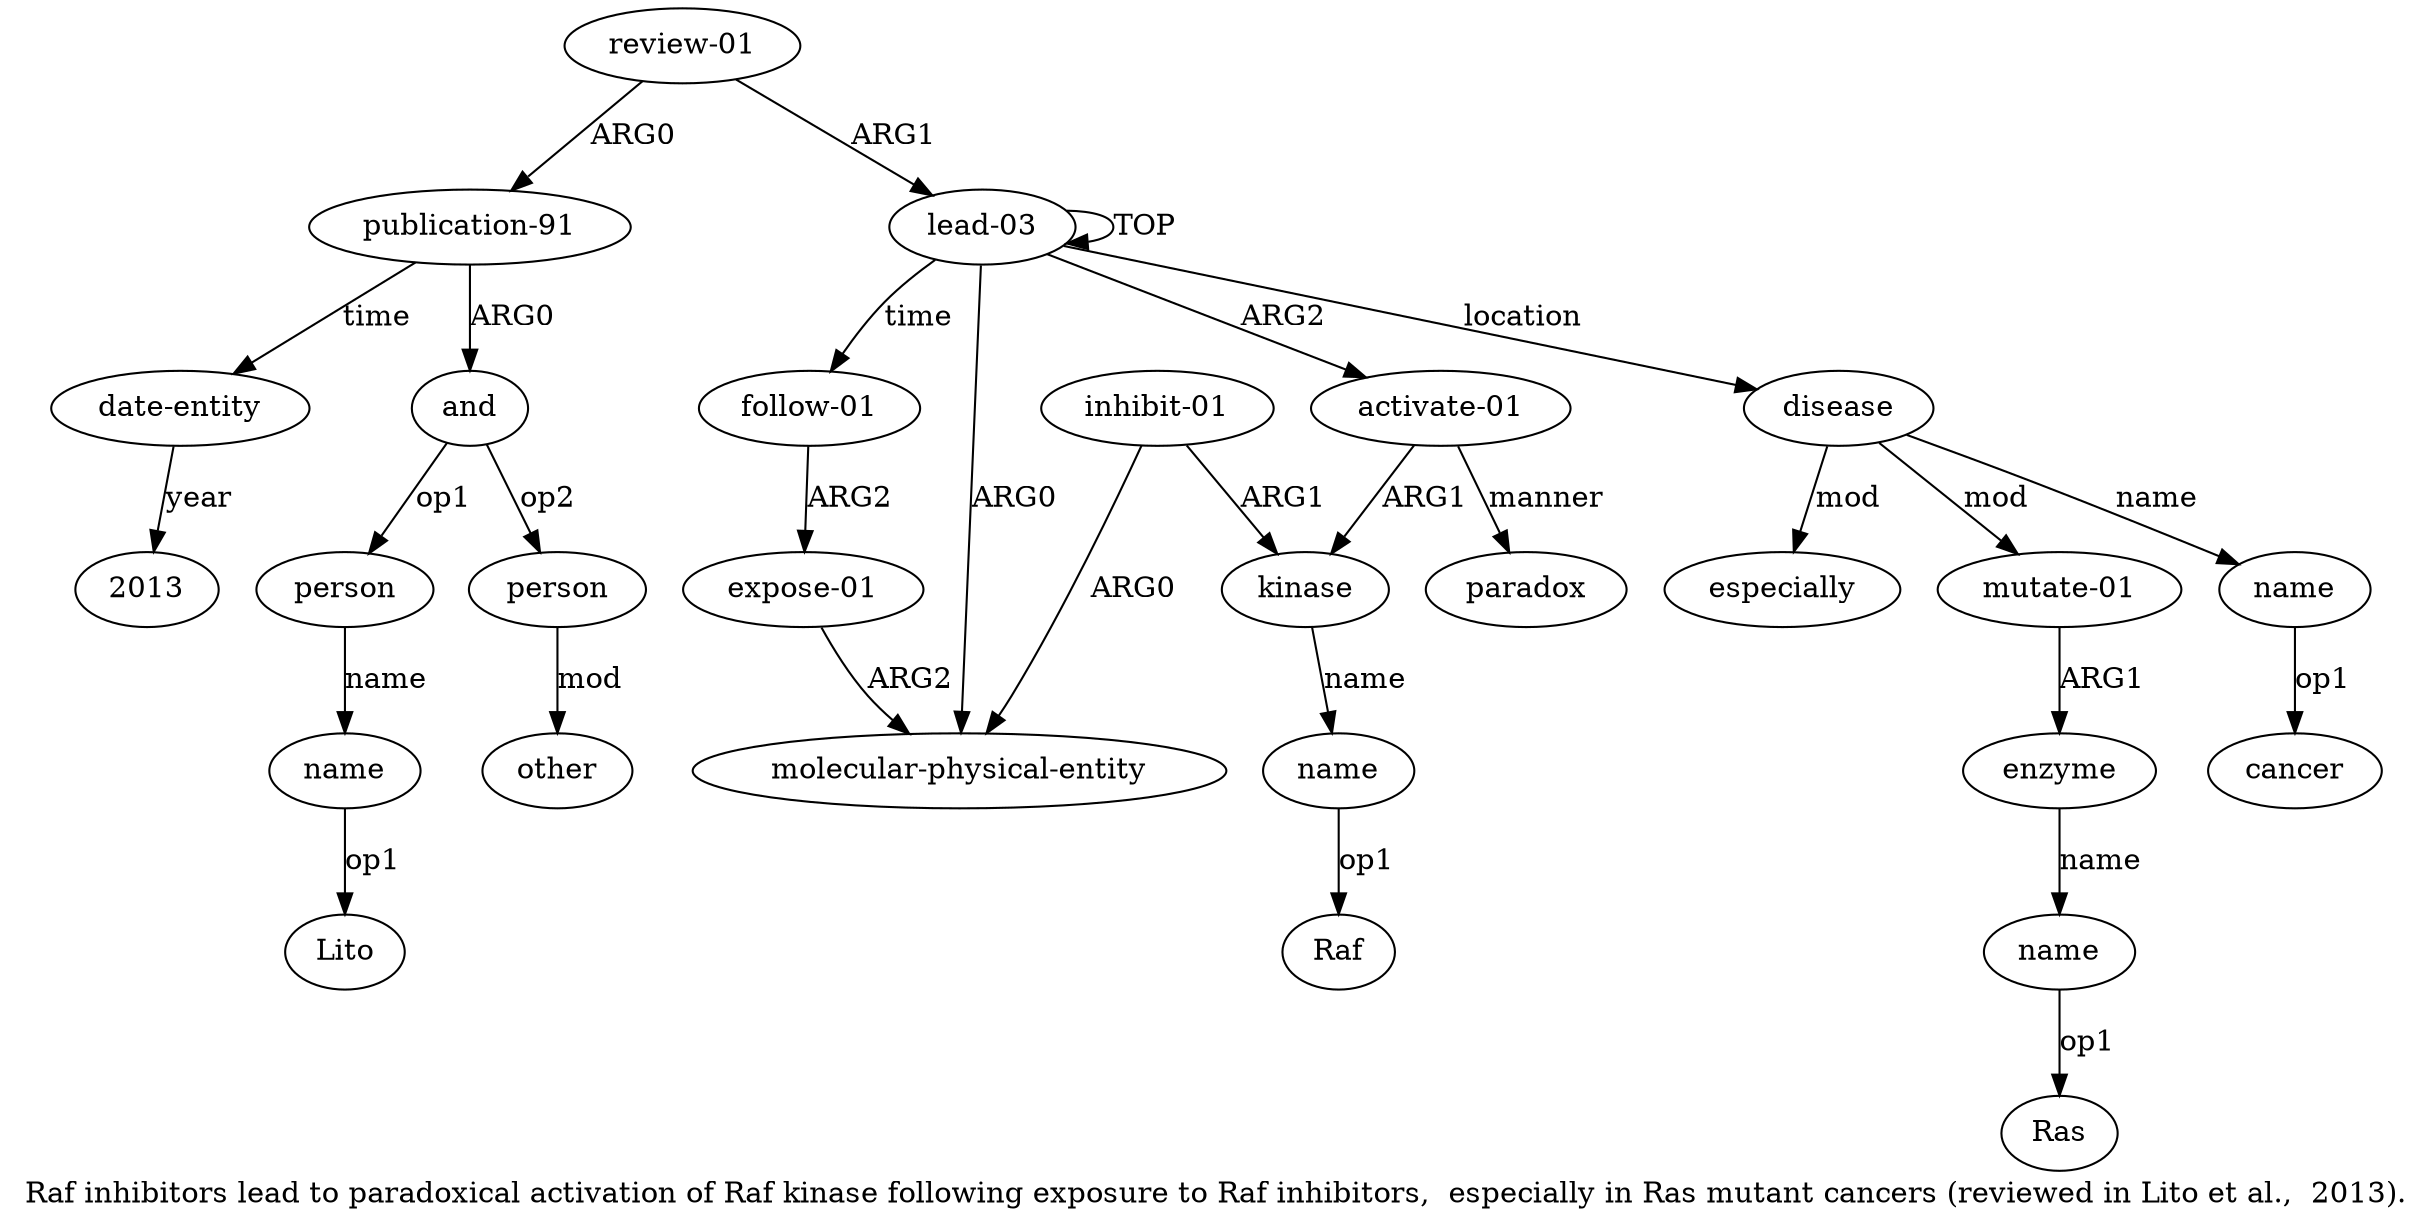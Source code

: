 digraph  {
	graph [label="Raf inhibitors lead to paradoxical activation of Raf kinase following exposure to Raf inhibitors,  especially in Ras mutant cancers (\
reviewed in Lito et al.,  2013)."];
	node [label="\N"];
	a20	 [color=black,
		gold_ind=20,
		gold_label="date-entity",
		label="date-entity",
		test_ind=20,
		test_label="date-entity"];
	"a20 2013"	 [color=black,
		gold_ind=-1,
		gold_label=2013,
		label=2013,
		test_ind=-1,
		test_label=2013];
	a20 -> "a20 2013" [key=0,
	color=black,
	gold_label=year,
	label=year,
	test_label=year];
a21 [color=black,
	gold_ind=21,
	gold_label="follow-01",
	label="follow-01",
	test_ind=21,
	test_label="follow-01"];
a22 [color=black,
	gold_ind=22,
	gold_label="expose-01",
	label="expose-01",
	test_ind=22,
	test_label="expose-01"];
a21 -> a22 [key=0,
color=black,
gold_label=ARG2,
label=ARG2,
test_label=ARG2];
a1 [color=black,
gold_ind=1,
gold_label="molecular-physical-entity",
label="molecular-physical-entity",
test_ind=1,
test_label="molecular-physical-entity"];
a22 -> a1 [key=0,
color=black,
gold_label=ARG2,
label=ARG2,
test_label=ARG2];
"a4 Raf" [color=black,
gold_ind=-1,
gold_label=Raf,
label=Raf,
test_ind=-1,
test_label=Raf];
"a8 cancer" [color=black,
gold_ind=-1,
gold_label=cancer,
label=cancer,
test_ind=-1,
test_label=cancer];
a15 [color=black,
gold_ind=15,
gold_label=and,
label=and,
test_ind=15,
test_label=and];
a16 [color=black,
gold_ind=16,
gold_label=person,
label=person,
test_ind=16,
test_label=person];
a15 -> a16 [key=0,
color=black,
gold_label=op1,
label=op1,
test_label=op1];
a18 [color=black,
gold_ind=18,
gold_label=person,
label=person,
test_ind=18,
test_label=person];
a15 -> a18 [key=0,
color=black,
gold_label=op2,
label=op2,
test_label=op2];
a14 [color=black,
gold_ind=14,
gold_label="publication-91",
label="publication-91",
test_ind=14,
test_label="publication-91"];
a14 -> a20 [key=0,
color=black,
gold_label=time,
label=time,
test_label=time];
a14 -> a15 [key=0,
color=black,
gold_label=ARG0,
label=ARG0,
test_label=ARG0];
a17 [color=black,
gold_ind=17,
gold_label=name,
label=name,
test_ind=17,
test_label=name];
"a17 Lito" [color=black,
gold_ind=-1,
gold_label=Lito,
label=Lito,
test_ind=-1,
test_label=Lito];
a17 -> "a17 Lito" [key=0,
color=black,
gold_label=op1,
label=op1,
test_label=op1];
a16 -> a17 [key=0,
color=black,
gold_label=name,
label=name,
test_label=name];
a11 [color=black,
gold_ind=11,
gold_label=name,
label=name,
test_ind=11,
test_label=name];
"a11 Ras" [color=black,
gold_ind=-1,
gold_label=Ras,
label=Ras,
test_ind=-1,
test_label=Ras];
a11 -> "a11 Ras" [key=0,
color=black,
gold_label=op1,
label=op1,
test_label=op1];
a10 [color=black,
gold_ind=10,
gold_label=enzyme,
label=enzyme,
test_ind=10,
test_label=enzyme];
a10 -> a11 [key=0,
color=black,
gold_label=name,
label=name,
test_label=name];
a13 [color=black,
gold_ind=13,
gold_label="review-01",
label="review-01",
test_ind=13,
test_label="review-01"];
a13 -> a14 [key=0,
color=black,
gold_label=ARG0,
label=ARG0,
test_label=ARG0];
a0 [color=black,
gold_ind=0,
gold_label="lead-03",
label="lead-03",
test_ind=0,
test_label="lead-03"];
a13 -> a0 [key=0,
color=black,
gold_label=ARG1,
label=ARG1,
test_label=ARG1];
a12 [color=black,
gold_ind=12,
gold_label=especially,
label=especially,
test_ind=12,
test_label=especially];
a19 [color=black,
gold_ind=19,
gold_label=other,
label=other,
test_ind=19,
test_label=other];
a18 -> a19 [key=0,
color=black,
gold_label=mod,
label=mod,
test_label=mod];
a0 -> a21 [key=0,
color=black,
gold_label=time,
label=time,
test_label=time];
a0 -> a1 [key=0,
color=black,
gold_label=ARG0,
label=ARG0,
test_label=ARG0];
a0 -> a0 [key=0,
color=black,
gold_label=TOP,
label=TOP,
test_label=TOP];
a5 [color=black,
gold_ind=5,
gold_label="activate-01",
label="activate-01",
test_ind=5,
test_label="activate-01"];
a0 -> a5 [key=0,
color=black,
gold_label=ARG2,
label=ARG2,
test_label=ARG2];
a7 [color=black,
gold_ind=7,
gold_label=disease,
label=disease,
test_ind=7,
test_label=disease];
a0 -> a7 [key=0,
color=black,
gold_label=location,
label=location,
test_label=location];
a3 [color=black,
gold_ind=3,
gold_label=kinase,
label=kinase,
test_ind=3,
test_label=kinase];
a4 [color=black,
gold_ind=4,
gold_label=name,
label=name,
test_ind=4,
test_label=name];
a3 -> a4 [key=0,
color=black,
gold_label=name,
label=name,
test_label=name];
a2 [color=black,
gold_ind=2,
gold_label="inhibit-01",
label="inhibit-01",
test_ind=2,
test_label="inhibit-01"];
a2 -> a1 [key=0,
color=black,
gold_label=ARG0,
label=ARG0,
test_label=ARG0];
a2 -> a3 [key=0,
color=black,
gold_label=ARG1,
label=ARG1,
test_label=ARG1];
a5 -> a3 [key=0,
color=black,
gold_label=ARG1,
label=ARG1,
test_label=ARG1];
a6 [color=black,
gold_ind=6,
gold_label=paradox,
label=paradox,
test_ind=6,
test_label=paradox];
a5 -> a6 [key=0,
color=black,
gold_label=manner,
label=manner,
test_label=manner];
a4 -> "a4 Raf" [key=0,
color=black,
gold_label=op1,
label=op1,
test_label=op1];
a7 -> a12 [key=0,
color=black,
gold_label=mod,
label=mod,
test_label=mod];
a9 [color=black,
gold_ind=9,
gold_label="mutate-01",
label="mutate-01",
test_ind=9,
test_label="mutate-01"];
a7 -> a9 [key=0,
color=black,
gold_label=mod,
label=mod,
test_label=mod];
a8 [color=black,
gold_ind=8,
gold_label=name,
label=name,
test_ind=8,
test_label=name];
a7 -> a8 [key=0,
color=black,
gold_label=name,
label=name,
test_label=name];
a9 -> a10 [key=0,
color=black,
gold_label=ARG1,
label=ARG1,
test_label=ARG1];
a8 -> "a8 cancer" [key=0,
color=black,
gold_label=op1,
label=op1,
test_label=op1];
}
